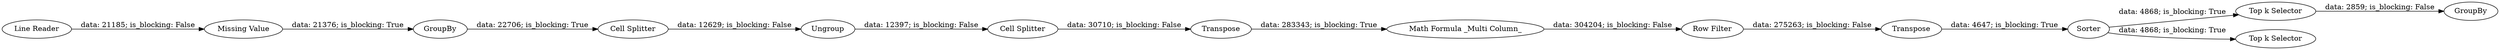 digraph {
	"3568119158226237735_36" [label="Top k Selector"]
	"3568119158226237735_24" [label="Cell Splitter"]
	"3568119158226237735_28" [label="Math Formula _Multi Column_"]
	"3568119158226237735_29" [label=Transpose]
	"3568119158226237735_31" [label=Sorter]
	"3568119158226237735_23" [label=GroupBy]
	"3568119158226237735_27" [label=Transpose]
	"3568119158226237735_22" [label="Missing Value"]
	"3568119158226237735_35" [label="Top k Selector"]
	"3568119158226237735_34" [label=GroupBy]
	"3568119158226237735_26" [label="Cell Splitter"]
	"3568119158226237735_25" [label=Ungroup]
	"3568119158226237735_30" [label="Row Filter"]
	"3568119158226237735_1" [label="Line Reader"]
	"3568119158226237735_31" -> "3568119158226237735_36" [label="data: 4868; is_blocking: True"]
	"3568119158226237735_31" -> "3568119158226237735_35" [label="data: 4868; is_blocking: True"]
	"3568119158226237735_1" -> "3568119158226237735_22" [label="data: 21185; is_blocking: False"]
	"3568119158226237735_36" -> "3568119158226237735_34" [label="data: 2859; is_blocking: False"]
	"3568119158226237735_22" -> "3568119158226237735_23" [label="data: 21376; is_blocking: True"]
	"3568119158226237735_25" -> "3568119158226237735_26" [label="data: 12397; is_blocking: False"]
	"3568119158226237735_28" -> "3568119158226237735_30" [label="data: 304204; is_blocking: False"]
	"3568119158226237735_23" -> "3568119158226237735_24" [label="data: 22706; is_blocking: True"]
	"3568119158226237735_30" -> "3568119158226237735_29" [label="data: 275263; is_blocking: False"]
	"3568119158226237735_26" -> "3568119158226237735_27" [label="data: 30710; is_blocking: False"]
	"3568119158226237735_29" -> "3568119158226237735_31" [label="data: 4647; is_blocking: True"]
	"3568119158226237735_27" -> "3568119158226237735_28" [label="data: 283343; is_blocking: True"]
	"3568119158226237735_24" -> "3568119158226237735_25" [label="data: 12629; is_blocking: False"]
	rankdir=LR
}
